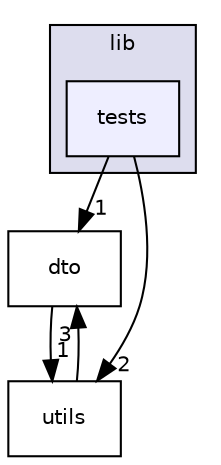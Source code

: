 digraph "utils/syncing/libwebdavclient/lib/tests" {
  compound=true
  node [ fontsize="10", fontname="Helvetica"];
  edge [ labelfontsize="10", labelfontname="Helvetica"];
  subgraph clusterdir_d0d2ba4a2081f1b344b7e332caf3ed61 {
    graph [ bgcolor="#ddddee", pencolor="black", label="lib" fontname="Helvetica", fontsize="10", URL="dir_d0d2ba4a2081f1b344b7e332caf3ed61.html"]
  dir_463a4f81cb9e5966a191583a33d4a493 [shape=box, label="tests", style="filled", fillcolor="#eeeeff", pencolor="black", URL="dir_463a4f81cb9e5966a191583a33d4a493.html"];
  }
  dir_68599555783983b4af79dbe0a2f46d32 [shape=box label="dto" URL="dir_68599555783983b4af79dbe0a2f46d32.html"];
  dir_48196c587239ee7b4e0268fb66c9584e [shape=box label="utils" URL="dir_48196c587239ee7b4e0268fb66c9584e.html"];
  dir_463a4f81cb9e5966a191583a33d4a493->dir_68599555783983b4af79dbe0a2f46d32 [headlabel="1", labeldistance=1.5 headhref="dir_000014_000013.html"];
  dir_463a4f81cb9e5966a191583a33d4a493->dir_48196c587239ee7b4e0268fb66c9584e [headlabel="2", labeldistance=1.5 headhref="dir_000014_000015.html"];
  dir_68599555783983b4af79dbe0a2f46d32->dir_48196c587239ee7b4e0268fb66c9584e [headlabel="1", labeldistance=1.5 headhref="dir_000013_000015.html"];
  dir_48196c587239ee7b4e0268fb66c9584e->dir_68599555783983b4af79dbe0a2f46d32 [headlabel="3", labeldistance=1.5 headhref="dir_000015_000013.html"];
}
